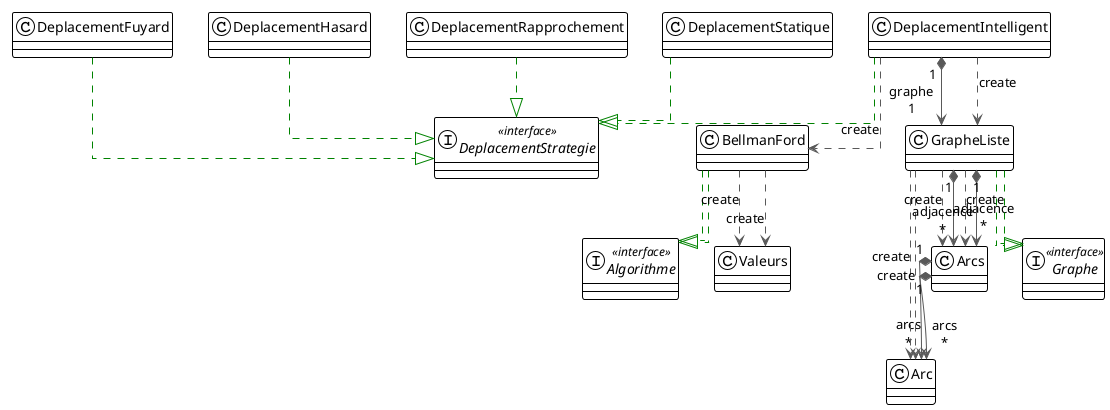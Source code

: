 @startuml

!theme plain
top to bottom direction
skinparam linetype ortho

interface Algorithme << interface >>
interface Algorithme << interface >>
class Arc
class Arc
class Arcs
class Arcs
class BellmanFord
class BellmanFord
class DeplacementFuyard
class DeplacementHasard
class DeplacementIntelligent
class DeplacementRapprochement
class DeplacementStatique
interface DeplacementStrategie << interface >>
interface Graphe << interface >>
interface Graphe << interface >>
class GrapheListe
class GrapheListe
class Valeurs
class Valeurs

Arcs                     "1" *-[#595959,plain]-> "arcs\n*" Arc
Arcs                     "1" *-[#595959,plain]-> "arcs\n*" Arc
BellmanFord               -[#008200,dashed]-^  Algorithme
BellmanFord               -[#008200,dashed]-^  Algorithme
BellmanFord               -[#595959,dashed]->  Valeurs                  : "«create»"
BellmanFord               -[#595959,dashed]->  Valeurs                  : "«create»"
DeplacementFuyard         -[#008200,dashed]-^  DeplacementStrategie
DeplacementHasard         -[#008200,dashed]-^  DeplacementStrategie
DeplacementIntelligent    -[#595959,dashed]->  BellmanFord              : "«create»"
DeplacementIntelligent    -[#008200,dashed]-^  DeplacementStrategie
DeplacementIntelligent   "1" *-[#595959,plain]-> "graphe\n1" GrapheListe
DeplacementIntelligent    -[#595959,dashed]->  GrapheListe              : "«create»"
DeplacementRapprochement  -[#008200,dashed]-^  DeplacementStrategie
DeplacementStatique       -[#008200,dashed]-^  DeplacementStrategie
GrapheListe               -[#595959,dashed]->  Arc                      : "«create»"
GrapheListe               -[#595959,dashed]->  Arc                      : "«create»"
GrapheListe               -[#595959,dashed]->  Arcs                     : "«create»"
GrapheListe              "1" *-[#595959,plain]-> "adjacence\n*" Arcs
GrapheListe               -[#595959,dashed]->  Arcs                     : "«create»"
GrapheListe              "1" *-[#595959,plain]-> "adjacence\n*" Arcs
GrapheListe               -[#008200,dashed]-^  Graphe
GrapheListe               -[#008200,dashed]-^  Graphe
@enduml
